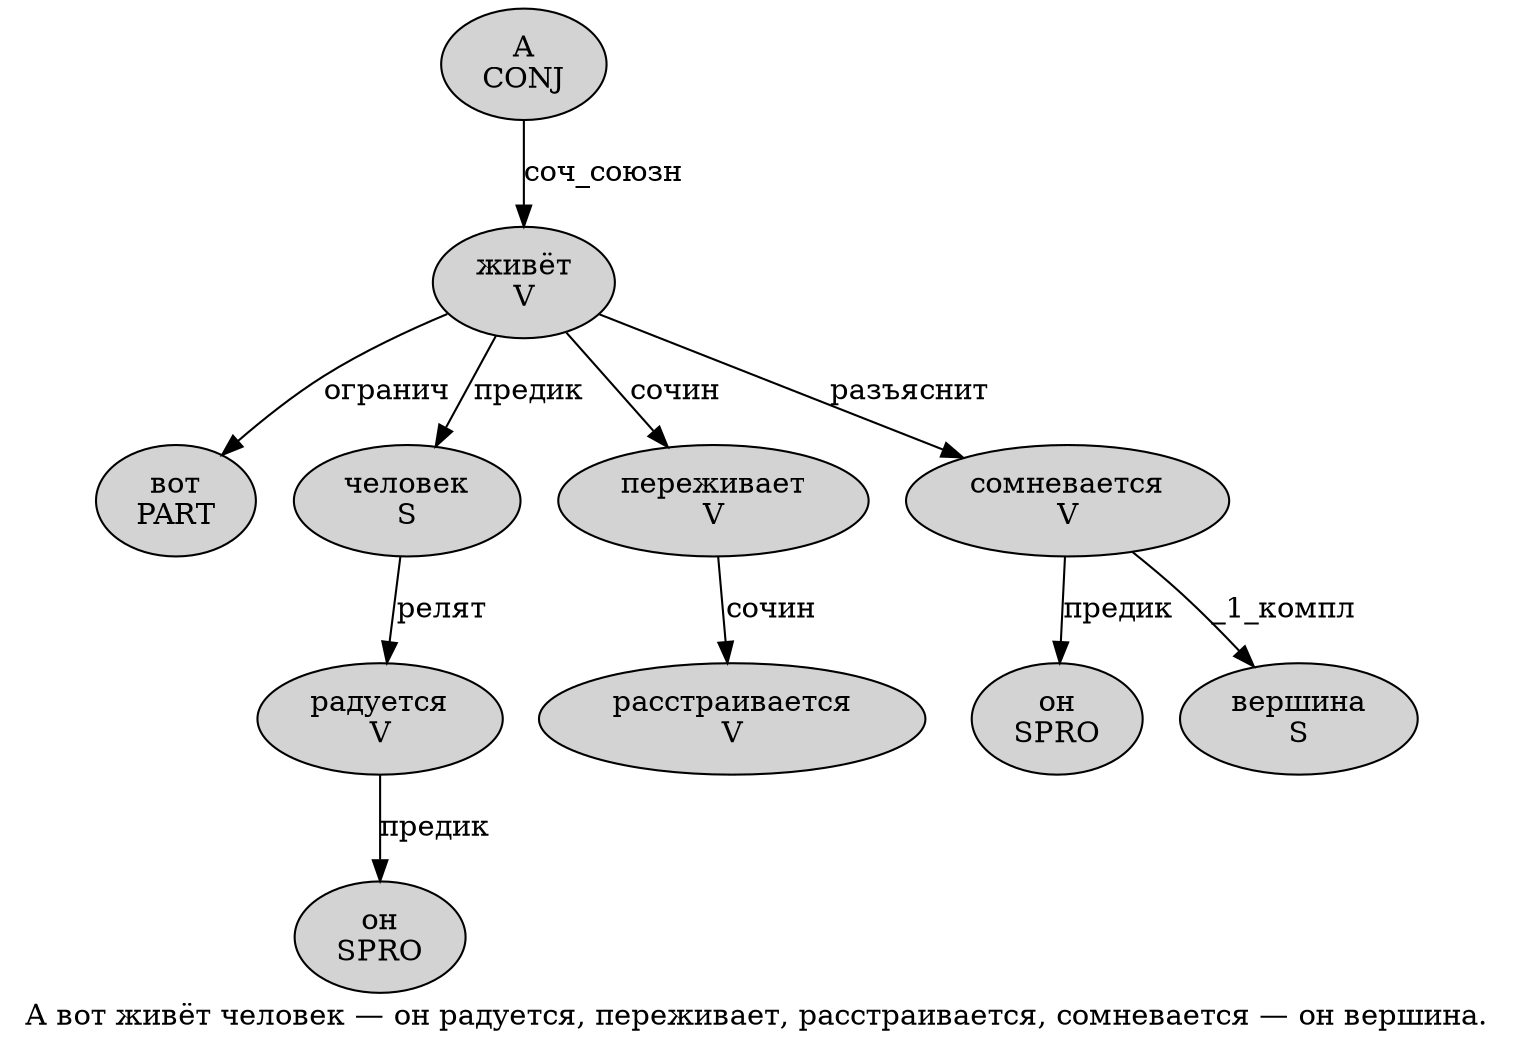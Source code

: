 digraph SENTENCE_2083 {
	graph [label="А вот живёт человек — он радуется, переживает, расстраивается, сомневается — он вершина."]
	node [style=filled]
		0 [label="А
CONJ" color="" fillcolor=lightgray penwidth=1 shape=ellipse]
		1 [label="вот
PART" color="" fillcolor=lightgray penwidth=1 shape=ellipse]
		2 [label="живёт
V" color="" fillcolor=lightgray penwidth=1 shape=ellipse]
		3 [label="человек
S" color="" fillcolor=lightgray penwidth=1 shape=ellipse]
		5 [label="он
SPRO" color="" fillcolor=lightgray penwidth=1 shape=ellipse]
		6 [label="радуется
V" color="" fillcolor=lightgray penwidth=1 shape=ellipse]
		8 [label="переживает
V" color="" fillcolor=lightgray penwidth=1 shape=ellipse]
		10 [label="расстраивается
V" color="" fillcolor=lightgray penwidth=1 shape=ellipse]
		12 [label="сомневается
V" color="" fillcolor=lightgray penwidth=1 shape=ellipse]
		14 [label="он
SPRO" color="" fillcolor=lightgray penwidth=1 shape=ellipse]
		15 [label="вершина
S" color="" fillcolor=lightgray penwidth=1 shape=ellipse]
			2 -> 1 [label="огранич"]
			2 -> 3 [label="предик"]
			2 -> 8 [label="сочин"]
			2 -> 12 [label="разъяснит"]
			0 -> 2 [label="соч_союзн"]
			3 -> 6 [label="релят"]
			8 -> 10 [label="сочин"]
			12 -> 14 [label="предик"]
			12 -> 15 [label="_1_компл"]
			6 -> 5 [label="предик"]
}